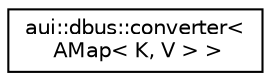 digraph "Graphical Class Hierarchy"
{
 // LATEX_PDF_SIZE
  edge [fontname="Helvetica",fontsize="10",labelfontname="Helvetica",labelfontsize="10"];
  node [fontname="Helvetica",fontsize="10",shape=record];
  rankdir="LR";
  Node0 [label="aui::dbus::converter\<\l AMap\< K, V \> \>",height=0.2,width=0.4,color="black", fillcolor="white", style="filled",URL="$structaui_1_1dbus_1_1converter_3_01AMap_3_01K_00_01V_01_4_01_4.html",tooltip=" "];
}

